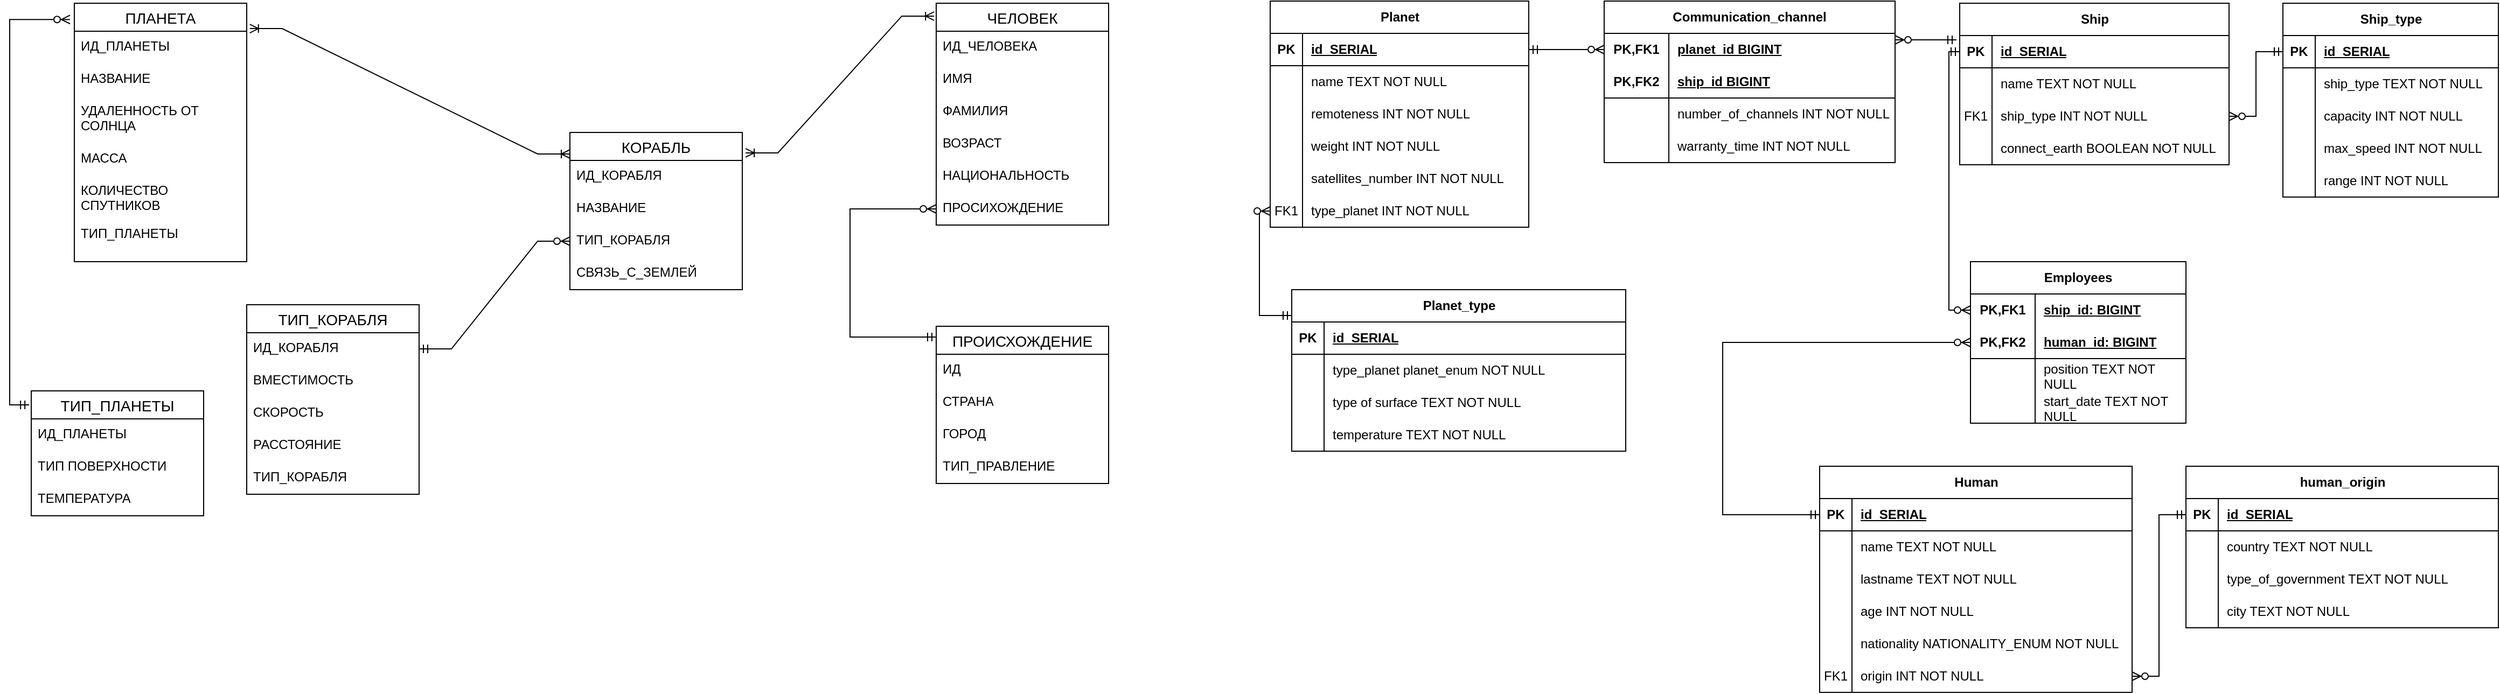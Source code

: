 <mxfile version="21.3.3">
  <diagram name="Страница 1" id="woj3JDSuYt5620X1GdRj">
    <mxGraphModel dx="1221" dy="625" grid="1" gridSize="10" guides="1" tooltips="1" connect="1" arrows="1" fold="1" page="1" pageScale="1" pageWidth="1169" pageHeight="1654" math="0" shadow="0">
      <root>
        <mxCell id="0" />
        <mxCell id="1" parent="0" />
        <mxCell id="zJvrtgwulIk7Nu7MtWfN-446" value="КОРАБЛЬ" style="swimlane;fontStyle=0;childLayout=stackLayout;horizontal=1;startSize=26;horizontalStack=0;resizeParent=1;resizeParentMax=0;resizeLast=0;collapsible=1;marginBottom=0;align=center;fontSize=14;" parent="1" vertex="1">
          <mxGeometry x="540" y="160" width="160" height="146" as="geometry" />
        </mxCell>
        <mxCell id="zJvrtgwulIk7Nu7MtWfN-447" value="ИД_КОРАБЛЯ" style="text;strokeColor=none;fillColor=none;spacingLeft=4;spacingRight=4;overflow=hidden;rotatable=0;points=[[0,0.5],[1,0.5]];portConstraint=eastwest;fontSize=12;whiteSpace=wrap;html=1;" parent="zJvrtgwulIk7Nu7MtWfN-446" vertex="1">
          <mxGeometry y="26" width="160" height="30" as="geometry" />
        </mxCell>
        <mxCell id="zJvrtgwulIk7Nu7MtWfN-448" value="НАЗВАНИЕ" style="text;strokeColor=none;fillColor=none;spacingLeft=4;spacingRight=4;overflow=hidden;rotatable=0;points=[[0,0.5],[1,0.5]];portConstraint=eastwest;fontSize=12;whiteSpace=wrap;html=1;" parent="zJvrtgwulIk7Nu7MtWfN-446" vertex="1">
          <mxGeometry y="56" width="160" height="30" as="geometry" />
        </mxCell>
        <mxCell id="zJvrtgwulIk7Nu7MtWfN-449" value="ТИП_КОРАБЛЯ" style="text;strokeColor=none;fillColor=none;spacingLeft=4;spacingRight=4;overflow=hidden;rotatable=0;points=[[0,0.5],[1,0.5]];portConstraint=eastwest;fontSize=12;whiteSpace=wrap;html=1;" parent="zJvrtgwulIk7Nu7MtWfN-446" vertex="1">
          <mxGeometry y="86" width="160" height="30" as="geometry" />
        </mxCell>
        <mxCell id="zJvrtgwulIk7Nu7MtWfN-454" value="СВЯЗЬ_С_ЗЕМЛЕЙ" style="text;strokeColor=none;fillColor=none;spacingLeft=4;spacingRight=4;overflow=hidden;rotatable=0;points=[[0,0.5],[1,0.5]];portConstraint=eastwest;fontSize=12;whiteSpace=wrap;html=1;" parent="zJvrtgwulIk7Nu7MtWfN-446" vertex="1">
          <mxGeometry y="116" width="160" height="30" as="geometry" />
        </mxCell>
        <mxCell id="zJvrtgwulIk7Nu7MtWfN-461" value="ПЛАНЕТА" style="swimlane;fontStyle=0;childLayout=stackLayout;horizontal=1;startSize=26;horizontalStack=0;resizeParent=1;resizeParentMax=0;resizeLast=0;collapsible=1;marginBottom=0;align=center;fontSize=14;" parent="1" vertex="1">
          <mxGeometry x="80" y="40" width="160" height="240" as="geometry" />
        </mxCell>
        <mxCell id="zJvrtgwulIk7Nu7MtWfN-462" value="ИД_ПЛАНЕТЫ" style="text;strokeColor=none;fillColor=none;spacingLeft=4;spacingRight=4;overflow=hidden;rotatable=0;points=[[0,0.5],[1,0.5]];portConstraint=eastwest;fontSize=12;whiteSpace=wrap;html=1;" parent="zJvrtgwulIk7Nu7MtWfN-461" vertex="1">
          <mxGeometry y="26" width="160" height="30" as="geometry" />
        </mxCell>
        <mxCell id="zJvrtgwulIk7Nu7MtWfN-463" value="НАЗВАНИЕ" style="text;strokeColor=none;fillColor=none;spacingLeft=4;spacingRight=4;overflow=hidden;rotatable=0;points=[[0,0.5],[1,0.5]];portConstraint=eastwest;fontSize=12;whiteSpace=wrap;html=1;" parent="zJvrtgwulIk7Nu7MtWfN-461" vertex="1">
          <mxGeometry y="56" width="160" height="30" as="geometry" />
        </mxCell>
        <mxCell id="zJvrtgwulIk7Nu7MtWfN-464" value="УДАЛЕННОСТЬ ОТ СОЛНЦА" style="text;strokeColor=none;fillColor=none;spacingLeft=4;spacingRight=4;overflow=hidden;rotatable=0;points=[[0,0.5],[1,0.5]];portConstraint=eastwest;fontSize=12;whiteSpace=wrap;html=1;" parent="zJvrtgwulIk7Nu7MtWfN-461" vertex="1">
          <mxGeometry y="86" width="160" height="44" as="geometry" />
        </mxCell>
        <mxCell id="zJvrtgwulIk7Nu7MtWfN-465" value="МАССА" style="text;strokeColor=none;fillColor=none;spacingLeft=4;spacingRight=4;overflow=hidden;rotatable=0;points=[[0,0.5],[1,0.5]];portConstraint=eastwest;fontSize=12;whiteSpace=wrap;html=1;" parent="zJvrtgwulIk7Nu7MtWfN-461" vertex="1">
          <mxGeometry y="130" width="160" height="30" as="geometry" />
        </mxCell>
        <mxCell id="zJvrtgwulIk7Nu7MtWfN-466" value="КОЛИЧЕСТВО СПУТНИКОВ" style="text;strokeColor=none;fillColor=none;spacingLeft=4;spacingRight=4;overflow=hidden;rotatable=0;points=[[0,0.5],[1,0.5]];portConstraint=eastwest;fontSize=12;whiteSpace=wrap;html=1;" parent="zJvrtgwulIk7Nu7MtWfN-461" vertex="1">
          <mxGeometry y="160" width="160" height="40" as="geometry" />
        </mxCell>
        <mxCell id="zJvrtgwulIk7Nu7MtWfN-644" value="ТИП_ПЛАНЕТЫ" style="text;strokeColor=none;fillColor=none;spacingLeft=4;spacingRight=4;overflow=hidden;rotatable=0;points=[[0,0.5],[1,0.5]];portConstraint=eastwest;fontSize=12;whiteSpace=wrap;html=1;" parent="zJvrtgwulIk7Nu7MtWfN-461" vertex="1">
          <mxGeometry y="200" width="160" height="40" as="geometry" />
        </mxCell>
        <mxCell id="zJvrtgwulIk7Nu7MtWfN-472" value="ПРОИСХОЖДЕНИЕ" style="swimlane;fontStyle=0;childLayout=stackLayout;horizontal=1;startSize=26;horizontalStack=0;resizeParent=1;resizeParentMax=0;resizeLast=0;collapsible=1;marginBottom=0;align=center;fontSize=14;" parent="1" vertex="1">
          <mxGeometry x="880" y="340" width="160" height="146" as="geometry" />
        </mxCell>
        <mxCell id="zJvrtgwulIk7Nu7MtWfN-473" value="ИД" style="text;strokeColor=none;fillColor=none;spacingLeft=4;spacingRight=4;overflow=hidden;rotatable=0;points=[[0,0.5],[1,0.5]];portConstraint=eastwest;fontSize=12;whiteSpace=wrap;html=1;" parent="zJvrtgwulIk7Nu7MtWfN-472" vertex="1">
          <mxGeometry y="26" width="160" height="30" as="geometry" />
        </mxCell>
        <mxCell id="zJvrtgwulIk7Nu7MtWfN-474" value="СТРАНА" style="text;strokeColor=none;fillColor=none;spacingLeft=4;spacingRight=4;overflow=hidden;rotatable=0;points=[[0,0.5],[1,0.5]];portConstraint=eastwest;fontSize=12;whiteSpace=wrap;html=1;" parent="zJvrtgwulIk7Nu7MtWfN-472" vertex="1">
          <mxGeometry y="56" width="160" height="30" as="geometry" />
        </mxCell>
        <mxCell id="zJvrtgwulIk7Nu7MtWfN-475" value="ГОРОД" style="text;strokeColor=none;fillColor=none;spacingLeft=4;spacingRight=4;overflow=hidden;rotatable=0;points=[[0,0.5],[1,0.5]];portConstraint=eastwest;fontSize=12;whiteSpace=wrap;html=1;" parent="zJvrtgwulIk7Nu7MtWfN-472" vertex="1">
          <mxGeometry y="86" width="160" height="30" as="geometry" />
        </mxCell>
        <mxCell id="zJvrtgwulIk7Nu7MtWfN-477" value="ТИП_ПРАВЛЕНИЕ" style="text;strokeColor=none;fillColor=none;spacingLeft=4;spacingRight=4;overflow=hidden;rotatable=0;points=[[0,0.5],[1,0.5]];portConstraint=eastwest;fontSize=12;whiteSpace=wrap;html=1;" parent="zJvrtgwulIk7Nu7MtWfN-472" vertex="1">
          <mxGeometry y="116" width="160" height="30" as="geometry" />
        </mxCell>
        <mxCell id="zJvrtgwulIk7Nu7MtWfN-478" value="ТИП_КОРАБЛЯ" style="swimlane;fontStyle=0;childLayout=stackLayout;horizontal=1;startSize=26;horizontalStack=0;resizeParent=1;resizeParentMax=0;resizeLast=0;collapsible=1;marginBottom=0;align=center;fontSize=14;" parent="1" vertex="1">
          <mxGeometry x="240" y="320" width="160" height="176" as="geometry" />
        </mxCell>
        <mxCell id="zJvrtgwulIk7Nu7MtWfN-479" value="ИД_КОРАБЛЯ" style="text;strokeColor=none;fillColor=none;spacingLeft=4;spacingRight=4;overflow=hidden;rotatable=0;points=[[0,0.5],[1,0.5]];portConstraint=eastwest;fontSize=12;whiteSpace=wrap;html=1;" parent="zJvrtgwulIk7Nu7MtWfN-478" vertex="1">
          <mxGeometry y="26" width="160" height="30" as="geometry" />
        </mxCell>
        <mxCell id="zJvrtgwulIk7Nu7MtWfN-480" value="ВМЕСТИМОСТЬ" style="text;strokeColor=none;fillColor=none;spacingLeft=4;spacingRight=4;overflow=hidden;rotatable=0;points=[[0,0.5],[1,0.5]];portConstraint=eastwest;fontSize=12;whiteSpace=wrap;html=1;" parent="zJvrtgwulIk7Nu7MtWfN-478" vertex="1">
          <mxGeometry y="56" width="160" height="30" as="geometry" />
        </mxCell>
        <mxCell id="zJvrtgwulIk7Nu7MtWfN-481" value="СКОРОСТЬ" style="text;strokeColor=none;fillColor=none;spacingLeft=4;spacingRight=4;overflow=hidden;rotatable=0;points=[[0,0.5],[1,0.5]];portConstraint=eastwest;fontSize=12;whiteSpace=wrap;html=1;" parent="zJvrtgwulIk7Nu7MtWfN-478" vertex="1">
          <mxGeometry y="86" width="160" height="30" as="geometry" />
        </mxCell>
        <mxCell id="zJvrtgwulIk7Nu7MtWfN-482" value="РАССТОЯНИЕ" style="text;strokeColor=none;fillColor=none;spacingLeft=4;spacingRight=4;overflow=hidden;rotatable=0;points=[[0,0.5],[1,0.5]];portConstraint=eastwest;fontSize=12;whiteSpace=wrap;html=1;" parent="zJvrtgwulIk7Nu7MtWfN-478" vertex="1">
          <mxGeometry y="116" width="160" height="30" as="geometry" />
        </mxCell>
        <mxCell id="zJvrtgwulIk7Nu7MtWfN-522" value="ТИП_КОРАБЛЯ&lt;br&gt;" style="text;strokeColor=none;fillColor=none;spacingLeft=4;spacingRight=4;overflow=hidden;rotatable=0;points=[[0,0.5],[1,0.5]];portConstraint=eastwest;fontSize=12;whiteSpace=wrap;html=1;" parent="zJvrtgwulIk7Nu7MtWfN-478" vertex="1">
          <mxGeometry y="146" width="160" height="30" as="geometry" />
        </mxCell>
        <mxCell id="zJvrtgwulIk7Nu7MtWfN-455" value="ЧЕЛОВЕК" style="swimlane;fontStyle=0;childLayout=stackLayout;horizontal=1;startSize=26;horizontalStack=0;resizeParent=1;resizeParentMax=0;resizeLast=0;collapsible=1;marginBottom=0;align=center;fontSize=14;" parent="1" vertex="1">
          <mxGeometry x="880" y="40" width="160" height="206" as="geometry" />
        </mxCell>
        <mxCell id="zJvrtgwulIk7Nu7MtWfN-456" value="ИД_ЧЕЛОВЕКА" style="text;strokeColor=none;fillColor=none;spacingLeft=4;spacingRight=4;overflow=hidden;rotatable=0;points=[[0,0.5],[1,0.5]];portConstraint=eastwest;fontSize=12;whiteSpace=wrap;html=1;" parent="zJvrtgwulIk7Nu7MtWfN-455" vertex="1">
          <mxGeometry y="26" width="160" height="30" as="geometry" />
        </mxCell>
        <mxCell id="zJvrtgwulIk7Nu7MtWfN-457" value="ИМЯ" style="text;strokeColor=none;fillColor=none;spacingLeft=4;spacingRight=4;overflow=hidden;rotatable=0;points=[[0,0.5],[1,0.5]];portConstraint=eastwest;fontSize=12;whiteSpace=wrap;html=1;" parent="zJvrtgwulIk7Nu7MtWfN-455" vertex="1">
          <mxGeometry y="56" width="160" height="30" as="geometry" />
        </mxCell>
        <mxCell id="zJvrtgwulIk7Nu7MtWfN-458" value="ФАМИЛИЯ" style="text;strokeColor=none;fillColor=none;spacingLeft=4;spacingRight=4;overflow=hidden;rotatable=0;points=[[0,0.5],[1,0.5]];portConstraint=eastwest;fontSize=12;whiteSpace=wrap;html=1;" parent="zJvrtgwulIk7Nu7MtWfN-455" vertex="1">
          <mxGeometry y="86" width="160" height="30" as="geometry" />
        </mxCell>
        <mxCell id="zJvrtgwulIk7Nu7MtWfN-459" value="ВОЗРАСТ" style="text;strokeColor=none;fillColor=none;spacingLeft=4;spacingRight=4;overflow=hidden;rotatable=0;points=[[0,0.5],[1,0.5]];portConstraint=eastwest;fontSize=12;whiteSpace=wrap;html=1;" parent="zJvrtgwulIk7Nu7MtWfN-455" vertex="1">
          <mxGeometry y="116" width="160" height="30" as="geometry" />
        </mxCell>
        <mxCell id="zJvrtgwulIk7Nu7MtWfN-460" value="НАЦИОНАЛЬНОСТЬ" style="text;strokeColor=none;fillColor=none;spacingLeft=4;spacingRight=4;overflow=hidden;rotatable=0;points=[[0,0.5],[1,0.5]];portConstraint=eastwest;fontSize=12;whiteSpace=wrap;html=1;" parent="zJvrtgwulIk7Nu7MtWfN-455" vertex="1">
          <mxGeometry y="146" width="160" height="30" as="geometry" />
        </mxCell>
        <mxCell id="zJvrtgwulIk7Nu7MtWfN-476" value="ПРОСИХОЖДЕНИЕ" style="text;strokeColor=none;fillColor=none;spacingLeft=4;spacingRight=4;overflow=hidden;rotatable=0;points=[[0,0.5],[1,0.5]];portConstraint=eastwest;fontSize=12;whiteSpace=wrap;html=1;" parent="zJvrtgwulIk7Nu7MtWfN-455" vertex="1">
          <mxGeometry y="176" width="160" height="30" as="geometry" />
        </mxCell>
        <mxCell id="zJvrtgwulIk7Nu7MtWfN-489" value="" style="edgeStyle=orthogonalEdgeStyle;fontSize=12;html=1;endArrow=ERzeroToMany;startArrow=ERmandOne;rounded=0;entryX=0;entryY=0.5;entryDx=0;entryDy=0;" parent="1" source="zJvrtgwulIk7Nu7MtWfN-472" target="zJvrtgwulIk7Nu7MtWfN-476" edge="1">
          <mxGeometry width="100" height="100" relative="1" as="geometry">
            <mxPoint x="820" y="380" as="sourcePoint" />
            <mxPoint x="870" y="230" as="targetPoint" />
            <Array as="points">
              <mxPoint x="800" y="350" />
              <mxPoint x="800" y="231" />
            </Array>
          </mxGeometry>
        </mxCell>
        <mxCell id="zJvrtgwulIk7Nu7MtWfN-490" value="" style="edgeStyle=entityRelationEdgeStyle;fontSize=12;html=1;endArrow=ERzeroToMany;startArrow=ERmandOne;rounded=0;entryX=0;entryY=0.5;entryDx=0;entryDy=0;" parent="1" source="zJvrtgwulIk7Nu7MtWfN-479" target="zJvrtgwulIk7Nu7MtWfN-449" edge="1">
          <mxGeometry width="100" height="100" relative="1" as="geometry">
            <mxPoint x="850" y="200" as="sourcePoint" />
            <mxPoint x="730" y="350" as="targetPoint" />
          </mxGeometry>
        </mxCell>
        <mxCell id="zJvrtgwulIk7Nu7MtWfN-496" value="Ship" style="shape=table;startSize=30;container=1;collapsible=1;childLayout=tableLayout;fixedRows=1;rowLines=0;fontStyle=1;align=center;resizeLast=1;html=1;" parent="1" vertex="1">
          <mxGeometry x="1830" y="40" width="250" height="150" as="geometry" />
        </mxCell>
        <mxCell id="zJvrtgwulIk7Nu7MtWfN-497" value="" style="shape=tableRow;horizontal=0;startSize=0;swimlaneHead=0;swimlaneBody=0;fillColor=none;collapsible=0;dropTarget=0;points=[[0,0.5],[1,0.5]];portConstraint=eastwest;top=0;left=0;right=0;bottom=1;" parent="zJvrtgwulIk7Nu7MtWfN-496" vertex="1">
          <mxGeometry y="30" width="250" height="30" as="geometry" />
        </mxCell>
        <mxCell id="zJvrtgwulIk7Nu7MtWfN-498" value="PK" style="shape=partialRectangle;connectable=0;fillColor=none;top=0;left=0;bottom=0;right=0;fontStyle=1;overflow=hidden;whiteSpace=wrap;html=1;" parent="zJvrtgwulIk7Nu7MtWfN-497" vertex="1">
          <mxGeometry width="30" height="30" as="geometry">
            <mxRectangle width="30" height="30" as="alternateBounds" />
          </mxGeometry>
        </mxCell>
        <mxCell id="zJvrtgwulIk7Nu7MtWfN-499" value="id_SERIAL" style="shape=partialRectangle;connectable=0;fillColor=none;top=0;left=0;bottom=0;right=0;align=left;spacingLeft=6;fontStyle=5;overflow=hidden;whiteSpace=wrap;html=1;" parent="zJvrtgwulIk7Nu7MtWfN-497" vertex="1">
          <mxGeometry x="30" width="220" height="30" as="geometry">
            <mxRectangle width="220" height="30" as="alternateBounds" />
          </mxGeometry>
        </mxCell>
        <mxCell id="zJvrtgwulIk7Nu7MtWfN-500" value="" style="shape=tableRow;horizontal=0;startSize=0;swimlaneHead=0;swimlaneBody=0;fillColor=none;collapsible=0;dropTarget=0;points=[[0,0.5],[1,0.5]];portConstraint=eastwest;top=0;left=0;right=0;bottom=0;" parent="zJvrtgwulIk7Nu7MtWfN-496" vertex="1">
          <mxGeometry y="60" width="250" height="30" as="geometry" />
        </mxCell>
        <mxCell id="zJvrtgwulIk7Nu7MtWfN-501" value="" style="shape=partialRectangle;connectable=0;fillColor=none;top=0;left=0;bottom=0;right=0;editable=1;overflow=hidden;whiteSpace=wrap;html=1;" parent="zJvrtgwulIk7Nu7MtWfN-500" vertex="1">
          <mxGeometry width="30" height="30" as="geometry">
            <mxRectangle width="30" height="30" as="alternateBounds" />
          </mxGeometry>
        </mxCell>
        <mxCell id="zJvrtgwulIk7Nu7MtWfN-502" value="name TEXT NOT NULL" style="shape=partialRectangle;connectable=0;fillColor=none;top=0;left=0;bottom=0;right=0;align=left;spacingLeft=6;overflow=hidden;whiteSpace=wrap;html=1;" parent="zJvrtgwulIk7Nu7MtWfN-500" vertex="1">
          <mxGeometry x="30" width="220" height="30" as="geometry">
            <mxRectangle width="220" height="30" as="alternateBounds" />
          </mxGeometry>
        </mxCell>
        <mxCell id="zJvrtgwulIk7Nu7MtWfN-503" value="" style="shape=tableRow;horizontal=0;startSize=0;swimlaneHead=0;swimlaneBody=0;fillColor=none;collapsible=0;dropTarget=0;points=[[0,0.5],[1,0.5]];portConstraint=eastwest;top=0;left=0;right=0;bottom=0;" parent="zJvrtgwulIk7Nu7MtWfN-496" vertex="1">
          <mxGeometry y="90" width="250" height="30" as="geometry" />
        </mxCell>
        <mxCell id="zJvrtgwulIk7Nu7MtWfN-504" value="FK1" style="shape=partialRectangle;connectable=0;fillColor=none;top=0;left=0;bottom=0;right=0;editable=1;overflow=hidden;whiteSpace=wrap;html=1;" parent="zJvrtgwulIk7Nu7MtWfN-503" vertex="1">
          <mxGeometry width="30" height="30" as="geometry">
            <mxRectangle width="30" height="30" as="alternateBounds" />
          </mxGeometry>
        </mxCell>
        <mxCell id="zJvrtgwulIk7Nu7MtWfN-505" value="ship_type INT NOT NULL" style="shape=partialRectangle;connectable=0;fillColor=none;top=0;left=0;bottom=0;right=0;align=left;spacingLeft=6;overflow=hidden;whiteSpace=wrap;html=1;" parent="zJvrtgwulIk7Nu7MtWfN-503" vertex="1">
          <mxGeometry x="30" width="220" height="30" as="geometry">
            <mxRectangle width="220" height="30" as="alternateBounds" />
          </mxGeometry>
        </mxCell>
        <mxCell id="zJvrtgwulIk7Nu7MtWfN-506" value="" style="shape=tableRow;horizontal=0;startSize=0;swimlaneHead=0;swimlaneBody=0;fillColor=none;collapsible=0;dropTarget=0;points=[[0,0.5],[1,0.5]];portConstraint=eastwest;top=0;left=0;right=0;bottom=0;" parent="zJvrtgwulIk7Nu7MtWfN-496" vertex="1">
          <mxGeometry y="120" width="250" height="30" as="geometry" />
        </mxCell>
        <mxCell id="zJvrtgwulIk7Nu7MtWfN-507" value="" style="shape=partialRectangle;connectable=0;fillColor=none;top=0;left=0;bottom=0;right=0;editable=1;overflow=hidden;whiteSpace=wrap;html=1;" parent="zJvrtgwulIk7Nu7MtWfN-506" vertex="1">
          <mxGeometry width="30" height="30" as="geometry">
            <mxRectangle width="30" height="30" as="alternateBounds" />
          </mxGeometry>
        </mxCell>
        <mxCell id="zJvrtgwulIk7Nu7MtWfN-508" value="connect_earth BOOLEAN NOT NULL" style="shape=partialRectangle;connectable=0;fillColor=none;top=0;left=0;bottom=0;right=0;align=left;spacingLeft=6;overflow=hidden;whiteSpace=wrap;html=1;" parent="zJvrtgwulIk7Nu7MtWfN-506" vertex="1">
          <mxGeometry x="30" width="220" height="30" as="geometry">
            <mxRectangle width="220" height="30" as="alternateBounds" />
          </mxGeometry>
        </mxCell>
        <mxCell id="zJvrtgwulIk7Nu7MtWfN-509" value="Ship_type" style="shape=table;startSize=30;container=1;collapsible=1;childLayout=tableLayout;fixedRows=1;rowLines=0;fontStyle=1;align=center;resizeLast=1;html=1;" parent="1" vertex="1">
          <mxGeometry x="2130" y="40" width="200" height="180" as="geometry" />
        </mxCell>
        <mxCell id="zJvrtgwulIk7Nu7MtWfN-510" value="" style="shape=tableRow;horizontal=0;startSize=0;swimlaneHead=0;swimlaneBody=0;fillColor=none;collapsible=0;dropTarget=0;points=[[0,0.5],[1,0.5]];portConstraint=eastwest;top=0;left=0;right=0;bottom=1;" parent="zJvrtgwulIk7Nu7MtWfN-509" vertex="1">
          <mxGeometry y="30" width="200" height="30" as="geometry" />
        </mxCell>
        <mxCell id="zJvrtgwulIk7Nu7MtWfN-511" value="PK" style="shape=partialRectangle;connectable=0;fillColor=none;top=0;left=0;bottom=0;right=0;fontStyle=1;overflow=hidden;whiteSpace=wrap;html=1;" parent="zJvrtgwulIk7Nu7MtWfN-510" vertex="1">
          <mxGeometry width="30" height="30" as="geometry">
            <mxRectangle width="30" height="30" as="alternateBounds" />
          </mxGeometry>
        </mxCell>
        <mxCell id="zJvrtgwulIk7Nu7MtWfN-512" value="id_SERIAL" style="shape=partialRectangle;connectable=0;fillColor=none;top=0;left=0;bottom=0;right=0;align=left;spacingLeft=6;fontStyle=5;overflow=hidden;whiteSpace=wrap;html=1;" parent="zJvrtgwulIk7Nu7MtWfN-510" vertex="1">
          <mxGeometry x="30" width="170" height="30" as="geometry">
            <mxRectangle width="170" height="30" as="alternateBounds" />
          </mxGeometry>
        </mxCell>
        <mxCell id="zJvrtgwulIk7Nu7MtWfN-513" value="" style="shape=tableRow;horizontal=0;startSize=0;swimlaneHead=0;swimlaneBody=0;fillColor=none;collapsible=0;dropTarget=0;points=[[0,0.5],[1,0.5]];portConstraint=eastwest;top=0;left=0;right=0;bottom=0;" parent="zJvrtgwulIk7Nu7MtWfN-509" vertex="1">
          <mxGeometry y="60" width="200" height="30" as="geometry" />
        </mxCell>
        <mxCell id="zJvrtgwulIk7Nu7MtWfN-514" value="" style="shape=partialRectangle;connectable=0;fillColor=none;top=0;left=0;bottom=0;right=0;editable=1;overflow=hidden;whiteSpace=wrap;html=1;" parent="zJvrtgwulIk7Nu7MtWfN-513" vertex="1">
          <mxGeometry width="30" height="30" as="geometry">
            <mxRectangle width="30" height="30" as="alternateBounds" />
          </mxGeometry>
        </mxCell>
        <mxCell id="zJvrtgwulIk7Nu7MtWfN-515" value="ship_type TEXT NOT NULL" style="shape=partialRectangle;connectable=0;fillColor=none;top=0;left=0;bottom=0;right=0;align=left;spacingLeft=6;overflow=hidden;whiteSpace=wrap;html=1;" parent="zJvrtgwulIk7Nu7MtWfN-513" vertex="1">
          <mxGeometry x="30" width="170" height="30" as="geometry">
            <mxRectangle width="170" height="30" as="alternateBounds" />
          </mxGeometry>
        </mxCell>
        <mxCell id="zJvrtgwulIk7Nu7MtWfN-516" value="" style="shape=tableRow;horizontal=0;startSize=0;swimlaneHead=0;swimlaneBody=0;fillColor=none;collapsible=0;dropTarget=0;points=[[0,0.5],[1,0.5]];portConstraint=eastwest;top=0;left=0;right=0;bottom=0;" parent="zJvrtgwulIk7Nu7MtWfN-509" vertex="1">
          <mxGeometry y="90" width="200" height="30" as="geometry" />
        </mxCell>
        <mxCell id="zJvrtgwulIk7Nu7MtWfN-517" value="" style="shape=partialRectangle;connectable=0;fillColor=none;top=0;left=0;bottom=0;right=0;editable=1;overflow=hidden;whiteSpace=wrap;html=1;" parent="zJvrtgwulIk7Nu7MtWfN-516" vertex="1">
          <mxGeometry width="30" height="30" as="geometry">
            <mxRectangle width="30" height="30" as="alternateBounds" />
          </mxGeometry>
        </mxCell>
        <mxCell id="zJvrtgwulIk7Nu7MtWfN-518" value="capacity INT NOT NULL" style="shape=partialRectangle;connectable=0;fillColor=none;top=0;left=0;bottom=0;right=0;align=left;spacingLeft=6;overflow=hidden;whiteSpace=wrap;html=1;" parent="zJvrtgwulIk7Nu7MtWfN-516" vertex="1">
          <mxGeometry x="30" width="170" height="30" as="geometry">
            <mxRectangle width="170" height="30" as="alternateBounds" />
          </mxGeometry>
        </mxCell>
        <mxCell id="zJvrtgwulIk7Nu7MtWfN-519" value="" style="shape=tableRow;horizontal=0;startSize=0;swimlaneHead=0;swimlaneBody=0;fillColor=none;collapsible=0;dropTarget=0;points=[[0,0.5],[1,0.5]];portConstraint=eastwest;top=0;left=0;right=0;bottom=0;" parent="zJvrtgwulIk7Nu7MtWfN-509" vertex="1">
          <mxGeometry y="120" width="200" height="30" as="geometry" />
        </mxCell>
        <mxCell id="zJvrtgwulIk7Nu7MtWfN-520" value="" style="shape=partialRectangle;connectable=0;fillColor=none;top=0;left=0;bottom=0;right=0;editable=1;overflow=hidden;whiteSpace=wrap;html=1;" parent="zJvrtgwulIk7Nu7MtWfN-519" vertex="1">
          <mxGeometry width="30" height="30" as="geometry">
            <mxRectangle width="30" height="30" as="alternateBounds" />
          </mxGeometry>
        </mxCell>
        <mxCell id="zJvrtgwulIk7Nu7MtWfN-521" value="max_speed INT NOT NULL" style="shape=partialRectangle;connectable=0;fillColor=none;top=0;left=0;bottom=0;right=0;align=left;spacingLeft=6;overflow=hidden;whiteSpace=wrap;html=1;" parent="zJvrtgwulIk7Nu7MtWfN-519" vertex="1">
          <mxGeometry x="30" width="170" height="30" as="geometry">
            <mxRectangle width="170" height="30" as="alternateBounds" />
          </mxGeometry>
        </mxCell>
        <mxCell id="zJvrtgwulIk7Nu7MtWfN-523" value="" style="shape=tableRow;horizontal=0;startSize=0;swimlaneHead=0;swimlaneBody=0;fillColor=none;collapsible=0;dropTarget=0;points=[[0,0.5],[1,0.5]];portConstraint=eastwest;top=0;left=0;right=0;bottom=0;" parent="zJvrtgwulIk7Nu7MtWfN-509" vertex="1">
          <mxGeometry y="150" width="200" height="30" as="geometry" />
        </mxCell>
        <mxCell id="zJvrtgwulIk7Nu7MtWfN-524" value="" style="shape=partialRectangle;connectable=0;fillColor=none;top=0;left=0;bottom=0;right=0;editable=1;overflow=hidden;whiteSpace=wrap;html=1;" parent="zJvrtgwulIk7Nu7MtWfN-523" vertex="1">
          <mxGeometry width="30" height="30" as="geometry">
            <mxRectangle width="30" height="30" as="alternateBounds" />
          </mxGeometry>
        </mxCell>
        <mxCell id="zJvrtgwulIk7Nu7MtWfN-525" value="range INT NOT NULL" style="shape=partialRectangle;connectable=0;fillColor=none;top=0;left=0;bottom=0;right=0;align=left;spacingLeft=6;overflow=hidden;whiteSpace=wrap;html=1;" parent="zJvrtgwulIk7Nu7MtWfN-523" vertex="1">
          <mxGeometry x="30" width="170" height="30" as="geometry">
            <mxRectangle width="170" height="30" as="alternateBounds" />
          </mxGeometry>
        </mxCell>
        <mxCell id="zJvrtgwulIk7Nu7MtWfN-526" value="" style="edgeStyle=orthogonalEdgeStyle;fontSize=12;html=1;endArrow=ERzeroToMany;startArrow=ERmandOne;rounded=0;exitX=0;exitY=0.5;exitDx=0;exitDy=0;" parent="1" source="zJvrtgwulIk7Nu7MtWfN-510" target="zJvrtgwulIk7Nu7MtWfN-503" edge="1">
          <mxGeometry width="100" height="100" relative="1" as="geometry">
            <mxPoint x="1950" y="420" as="sourcePoint" />
            <mxPoint x="2050" y="320" as="targetPoint" />
          </mxGeometry>
        </mxCell>
        <mxCell id="zJvrtgwulIk7Nu7MtWfN-527" value="Planet" style="shape=table;startSize=30;container=1;collapsible=1;childLayout=tableLayout;fixedRows=1;rowLines=0;fontStyle=1;align=center;resizeLast=1;html=1;" parent="1" vertex="1">
          <mxGeometry x="1190" y="38" width="240" height="210" as="geometry" />
        </mxCell>
        <mxCell id="zJvrtgwulIk7Nu7MtWfN-528" value="" style="shape=tableRow;horizontal=0;startSize=0;swimlaneHead=0;swimlaneBody=0;fillColor=none;collapsible=0;dropTarget=0;points=[[0,0.5],[1,0.5]];portConstraint=eastwest;top=0;left=0;right=0;bottom=1;" parent="zJvrtgwulIk7Nu7MtWfN-527" vertex="1">
          <mxGeometry y="30" width="240" height="30" as="geometry" />
        </mxCell>
        <mxCell id="zJvrtgwulIk7Nu7MtWfN-529" value="PK" style="shape=partialRectangle;connectable=0;fillColor=none;top=0;left=0;bottom=0;right=0;fontStyle=1;overflow=hidden;whiteSpace=wrap;html=1;" parent="zJvrtgwulIk7Nu7MtWfN-528" vertex="1">
          <mxGeometry width="30" height="30" as="geometry">
            <mxRectangle width="30" height="30" as="alternateBounds" />
          </mxGeometry>
        </mxCell>
        <mxCell id="zJvrtgwulIk7Nu7MtWfN-530" value="id_SERIAL" style="shape=partialRectangle;connectable=0;fillColor=none;top=0;left=0;bottom=0;right=0;align=left;spacingLeft=6;fontStyle=5;overflow=hidden;whiteSpace=wrap;html=1;" parent="zJvrtgwulIk7Nu7MtWfN-528" vertex="1">
          <mxGeometry x="30" width="210" height="30" as="geometry">
            <mxRectangle width="210" height="30" as="alternateBounds" />
          </mxGeometry>
        </mxCell>
        <mxCell id="zJvrtgwulIk7Nu7MtWfN-531" value="" style="shape=tableRow;horizontal=0;startSize=0;swimlaneHead=0;swimlaneBody=0;fillColor=none;collapsible=0;dropTarget=0;points=[[0,0.5],[1,0.5]];portConstraint=eastwest;top=0;left=0;right=0;bottom=0;" parent="zJvrtgwulIk7Nu7MtWfN-527" vertex="1">
          <mxGeometry y="60" width="240" height="30" as="geometry" />
        </mxCell>
        <mxCell id="zJvrtgwulIk7Nu7MtWfN-532" value="" style="shape=partialRectangle;connectable=0;fillColor=none;top=0;left=0;bottom=0;right=0;editable=1;overflow=hidden;whiteSpace=wrap;html=1;" parent="zJvrtgwulIk7Nu7MtWfN-531" vertex="1">
          <mxGeometry width="30" height="30" as="geometry">
            <mxRectangle width="30" height="30" as="alternateBounds" />
          </mxGeometry>
        </mxCell>
        <mxCell id="zJvrtgwulIk7Nu7MtWfN-533" value="name TEXT NOT NULL" style="shape=partialRectangle;connectable=0;fillColor=none;top=0;left=0;bottom=0;right=0;align=left;spacingLeft=6;overflow=hidden;whiteSpace=wrap;html=1;" parent="zJvrtgwulIk7Nu7MtWfN-531" vertex="1">
          <mxGeometry x="30" width="210" height="30" as="geometry">
            <mxRectangle width="210" height="30" as="alternateBounds" />
          </mxGeometry>
        </mxCell>
        <mxCell id="zJvrtgwulIk7Nu7MtWfN-534" value="" style="shape=tableRow;horizontal=0;startSize=0;swimlaneHead=0;swimlaneBody=0;fillColor=none;collapsible=0;dropTarget=0;points=[[0,0.5],[1,0.5]];portConstraint=eastwest;top=0;left=0;right=0;bottom=0;" parent="zJvrtgwulIk7Nu7MtWfN-527" vertex="1">
          <mxGeometry y="90" width="240" height="30" as="geometry" />
        </mxCell>
        <mxCell id="zJvrtgwulIk7Nu7MtWfN-535" value="" style="shape=partialRectangle;connectable=0;fillColor=none;top=0;left=0;bottom=0;right=0;editable=1;overflow=hidden;whiteSpace=wrap;html=1;" parent="zJvrtgwulIk7Nu7MtWfN-534" vertex="1">
          <mxGeometry width="30" height="30" as="geometry">
            <mxRectangle width="30" height="30" as="alternateBounds" />
          </mxGeometry>
        </mxCell>
        <mxCell id="zJvrtgwulIk7Nu7MtWfN-536" value="remoteness INT NOT NULL" style="shape=partialRectangle;connectable=0;fillColor=none;top=0;left=0;bottom=0;right=0;align=left;spacingLeft=6;overflow=hidden;whiteSpace=wrap;html=1;" parent="zJvrtgwulIk7Nu7MtWfN-534" vertex="1">
          <mxGeometry x="30" width="210" height="30" as="geometry">
            <mxRectangle width="210" height="30" as="alternateBounds" />
          </mxGeometry>
        </mxCell>
        <mxCell id="zJvrtgwulIk7Nu7MtWfN-537" value="" style="shape=tableRow;horizontal=0;startSize=0;swimlaneHead=0;swimlaneBody=0;fillColor=none;collapsible=0;dropTarget=0;points=[[0,0.5],[1,0.5]];portConstraint=eastwest;top=0;left=0;right=0;bottom=0;" parent="zJvrtgwulIk7Nu7MtWfN-527" vertex="1">
          <mxGeometry y="120" width="240" height="30" as="geometry" />
        </mxCell>
        <mxCell id="zJvrtgwulIk7Nu7MtWfN-538" value="" style="shape=partialRectangle;connectable=0;fillColor=none;top=0;left=0;bottom=0;right=0;editable=1;overflow=hidden;whiteSpace=wrap;html=1;" parent="zJvrtgwulIk7Nu7MtWfN-537" vertex="1">
          <mxGeometry width="30" height="30" as="geometry">
            <mxRectangle width="30" height="30" as="alternateBounds" />
          </mxGeometry>
        </mxCell>
        <mxCell id="zJvrtgwulIk7Nu7MtWfN-539" value="weight INT NOT NULL" style="shape=partialRectangle;connectable=0;fillColor=none;top=0;left=0;bottom=0;right=0;align=left;spacingLeft=6;overflow=hidden;whiteSpace=wrap;html=1;" parent="zJvrtgwulIk7Nu7MtWfN-537" vertex="1">
          <mxGeometry x="30" width="210" height="30" as="geometry">
            <mxRectangle width="210" height="30" as="alternateBounds" />
          </mxGeometry>
        </mxCell>
        <mxCell id="zJvrtgwulIk7Nu7MtWfN-540" value="" style="shape=tableRow;horizontal=0;startSize=0;swimlaneHead=0;swimlaneBody=0;fillColor=none;collapsible=0;dropTarget=0;points=[[0,0.5],[1,0.5]];portConstraint=eastwest;top=0;left=0;right=0;bottom=0;" parent="zJvrtgwulIk7Nu7MtWfN-527" vertex="1">
          <mxGeometry y="150" width="240" height="30" as="geometry" />
        </mxCell>
        <mxCell id="zJvrtgwulIk7Nu7MtWfN-541" value="" style="shape=partialRectangle;connectable=0;fillColor=none;top=0;left=0;bottom=0;right=0;editable=1;overflow=hidden;whiteSpace=wrap;html=1;" parent="zJvrtgwulIk7Nu7MtWfN-540" vertex="1">
          <mxGeometry width="30" height="30" as="geometry">
            <mxRectangle width="30" height="30" as="alternateBounds" />
          </mxGeometry>
        </mxCell>
        <mxCell id="zJvrtgwulIk7Nu7MtWfN-542" value="satellites_number INT NOT NULL" style="shape=partialRectangle;connectable=0;fillColor=none;top=0;left=0;bottom=0;right=0;align=left;spacingLeft=6;overflow=hidden;whiteSpace=wrap;html=1;" parent="zJvrtgwulIk7Nu7MtWfN-540" vertex="1">
          <mxGeometry x="30" width="210" height="30" as="geometry">
            <mxRectangle width="210" height="30" as="alternateBounds" />
          </mxGeometry>
        </mxCell>
        <mxCell id="zJvrtgwulIk7Nu7MtWfN-663" value="" style="shape=tableRow;horizontal=0;startSize=0;swimlaneHead=0;swimlaneBody=0;fillColor=none;collapsible=0;dropTarget=0;points=[[0,0.5],[1,0.5]];portConstraint=eastwest;top=0;left=0;right=0;bottom=0;" parent="zJvrtgwulIk7Nu7MtWfN-527" vertex="1">
          <mxGeometry y="180" width="240" height="30" as="geometry" />
        </mxCell>
        <mxCell id="zJvrtgwulIk7Nu7MtWfN-664" value="FK1" style="shape=partialRectangle;connectable=0;fillColor=none;top=0;left=0;bottom=0;right=0;editable=1;overflow=hidden;whiteSpace=wrap;html=1;" parent="zJvrtgwulIk7Nu7MtWfN-663" vertex="1">
          <mxGeometry width="30" height="30" as="geometry">
            <mxRectangle width="30" height="30" as="alternateBounds" />
          </mxGeometry>
        </mxCell>
        <mxCell id="zJvrtgwulIk7Nu7MtWfN-665" value="type_planet INT NOT NULL&amp;nbsp;" style="shape=partialRectangle;connectable=0;fillColor=none;top=0;left=0;bottom=0;right=0;align=left;spacingLeft=6;overflow=hidden;whiteSpace=wrap;html=1;" parent="zJvrtgwulIk7Nu7MtWfN-663" vertex="1">
          <mxGeometry x="30" width="210" height="30" as="geometry">
            <mxRectangle width="210" height="30" as="alternateBounds" />
          </mxGeometry>
        </mxCell>
        <mxCell id="zJvrtgwulIk7Nu7MtWfN-569" value="Communication_channel" style="shape=table;startSize=30;container=1;collapsible=1;childLayout=tableLayout;fixedRows=1;rowLines=0;fontStyle=1;align=center;resizeLast=1;html=1;whiteSpace=wrap;" parent="1" vertex="1">
          <mxGeometry x="1500" y="38" width="270" height="150" as="geometry" />
        </mxCell>
        <mxCell id="zJvrtgwulIk7Nu7MtWfN-570" value="" style="shape=tableRow;horizontal=0;startSize=0;swimlaneHead=0;swimlaneBody=0;fillColor=none;collapsible=0;dropTarget=0;points=[[0,0.5],[1,0.5]];portConstraint=eastwest;top=0;left=0;right=0;bottom=0;html=1;" parent="zJvrtgwulIk7Nu7MtWfN-569" vertex="1">
          <mxGeometry y="30" width="270" height="30" as="geometry" />
        </mxCell>
        <mxCell id="zJvrtgwulIk7Nu7MtWfN-571" value="PK,FK1" style="shape=partialRectangle;connectable=0;fillColor=none;top=0;left=0;bottom=0;right=0;fontStyle=1;overflow=hidden;html=1;whiteSpace=wrap;" parent="zJvrtgwulIk7Nu7MtWfN-570" vertex="1">
          <mxGeometry width="60" height="30" as="geometry">
            <mxRectangle width="60" height="30" as="alternateBounds" />
          </mxGeometry>
        </mxCell>
        <mxCell id="zJvrtgwulIk7Nu7MtWfN-572" value="planet_id BIGINT" style="shape=partialRectangle;connectable=0;fillColor=none;top=0;left=0;bottom=0;right=0;align=left;spacingLeft=6;fontStyle=5;overflow=hidden;html=1;whiteSpace=wrap;" parent="zJvrtgwulIk7Nu7MtWfN-570" vertex="1">
          <mxGeometry x="60" width="210" height="30" as="geometry">
            <mxRectangle width="210" height="30" as="alternateBounds" />
          </mxGeometry>
        </mxCell>
        <mxCell id="zJvrtgwulIk7Nu7MtWfN-573" value="" style="shape=tableRow;horizontal=0;startSize=0;swimlaneHead=0;swimlaneBody=0;fillColor=none;collapsible=0;dropTarget=0;points=[[0,0.5],[1,0.5]];portConstraint=eastwest;top=0;left=0;right=0;bottom=1;html=1;" parent="zJvrtgwulIk7Nu7MtWfN-569" vertex="1">
          <mxGeometry y="60" width="270" height="30" as="geometry" />
        </mxCell>
        <mxCell id="zJvrtgwulIk7Nu7MtWfN-574" value="PK,FK2" style="shape=partialRectangle;connectable=0;fillColor=none;top=0;left=0;bottom=0;right=0;fontStyle=1;overflow=hidden;html=1;whiteSpace=wrap;" parent="zJvrtgwulIk7Nu7MtWfN-573" vertex="1">
          <mxGeometry width="60" height="30" as="geometry">
            <mxRectangle width="60" height="30" as="alternateBounds" />
          </mxGeometry>
        </mxCell>
        <mxCell id="zJvrtgwulIk7Nu7MtWfN-575" value="ship_id BIGINT" style="shape=partialRectangle;connectable=0;fillColor=none;top=0;left=0;bottom=0;right=0;align=left;spacingLeft=6;fontStyle=5;overflow=hidden;html=1;whiteSpace=wrap;" parent="zJvrtgwulIk7Nu7MtWfN-573" vertex="1">
          <mxGeometry x="60" width="210" height="30" as="geometry">
            <mxRectangle width="210" height="30" as="alternateBounds" />
          </mxGeometry>
        </mxCell>
        <mxCell id="zJvrtgwulIk7Nu7MtWfN-576" value="" style="shape=tableRow;horizontal=0;startSize=0;swimlaneHead=0;swimlaneBody=0;fillColor=none;collapsible=0;dropTarget=0;points=[[0,0.5],[1,0.5]];portConstraint=eastwest;top=0;left=0;right=0;bottom=0;html=1;" parent="zJvrtgwulIk7Nu7MtWfN-569" vertex="1">
          <mxGeometry y="90" width="270" height="30" as="geometry" />
        </mxCell>
        <mxCell id="zJvrtgwulIk7Nu7MtWfN-577" value="" style="shape=partialRectangle;connectable=0;fillColor=none;top=0;left=0;bottom=0;right=0;editable=1;overflow=hidden;html=1;whiteSpace=wrap;" parent="zJvrtgwulIk7Nu7MtWfN-576" vertex="1">
          <mxGeometry width="60" height="30" as="geometry">
            <mxRectangle width="60" height="30" as="alternateBounds" />
          </mxGeometry>
        </mxCell>
        <mxCell id="zJvrtgwulIk7Nu7MtWfN-578" value="number_of_channels INT NOT NULL" style="shape=partialRectangle;connectable=0;fillColor=none;top=0;left=0;bottom=0;right=0;align=left;spacingLeft=6;overflow=hidden;html=1;whiteSpace=wrap;" parent="zJvrtgwulIk7Nu7MtWfN-576" vertex="1">
          <mxGeometry x="60" width="210" height="30" as="geometry">
            <mxRectangle width="210" height="30" as="alternateBounds" />
          </mxGeometry>
        </mxCell>
        <mxCell id="zJvrtgwulIk7Nu7MtWfN-579" value="" style="shape=tableRow;horizontal=0;startSize=0;swimlaneHead=0;swimlaneBody=0;fillColor=none;collapsible=0;dropTarget=0;points=[[0,0.5],[1,0.5]];portConstraint=eastwest;top=0;left=0;right=0;bottom=0;html=1;" parent="zJvrtgwulIk7Nu7MtWfN-569" vertex="1">
          <mxGeometry y="120" width="270" height="30" as="geometry" />
        </mxCell>
        <mxCell id="zJvrtgwulIk7Nu7MtWfN-580" value="" style="shape=partialRectangle;connectable=0;fillColor=none;top=0;left=0;bottom=0;right=0;editable=1;overflow=hidden;html=1;whiteSpace=wrap;" parent="zJvrtgwulIk7Nu7MtWfN-579" vertex="1">
          <mxGeometry width="60" height="30" as="geometry">
            <mxRectangle width="60" height="30" as="alternateBounds" />
          </mxGeometry>
        </mxCell>
        <mxCell id="zJvrtgwulIk7Nu7MtWfN-581" value="warranty_time INT NOT NULL" style="shape=partialRectangle;connectable=0;fillColor=none;top=0;left=0;bottom=0;right=0;align=left;spacingLeft=6;overflow=hidden;html=1;whiteSpace=wrap;" parent="zJvrtgwulIk7Nu7MtWfN-579" vertex="1">
          <mxGeometry x="60" width="210" height="30" as="geometry">
            <mxRectangle width="210" height="30" as="alternateBounds" />
          </mxGeometry>
        </mxCell>
        <mxCell id="zJvrtgwulIk7Nu7MtWfN-582" value="" style="edgeStyle=entityRelationEdgeStyle;fontSize=12;html=1;endArrow=ERzeroToMany;startArrow=ERmandOne;rounded=0;entryX=0;entryY=0.5;entryDx=0;entryDy=0;" parent="1" source="zJvrtgwulIk7Nu7MtWfN-528" target="zJvrtgwulIk7Nu7MtWfN-570" edge="1">
          <mxGeometry width="100" height="100" relative="1" as="geometry">
            <mxPoint x="1590" y="83" as="sourcePoint" />
            <mxPoint x="1490" y="260" as="targetPoint" />
          </mxGeometry>
        </mxCell>
        <mxCell id="zJvrtgwulIk7Nu7MtWfN-585" value="" style="fontSize=12;html=1;endArrow=ERzeroToMany;startArrow=ERmandOne;rounded=0;exitX=-0.012;exitY=0.133;exitDx=0;exitDy=0;exitPerimeter=0;" parent="1" source="zJvrtgwulIk7Nu7MtWfN-497" edge="1">
          <mxGeometry width="100" height="100" relative="1" as="geometry">
            <mxPoint x="1720" y="120" as="sourcePoint" />
            <mxPoint x="1770" y="74" as="targetPoint" />
          </mxGeometry>
        </mxCell>
        <mxCell id="zJvrtgwulIk7Nu7MtWfN-586" value="Human" style="shape=table;startSize=30;container=1;collapsible=1;childLayout=tableLayout;fixedRows=1;rowLines=0;fontStyle=1;align=center;resizeLast=1;html=1;" parent="1" vertex="1">
          <mxGeometry x="1700" y="470" width="290" height="210" as="geometry" />
        </mxCell>
        <mxCell id="zJvrtgwulIk7Nu7MtWfN-587" value="" style="shape=tableRow;horizontal=0;startSize=0;swimlaneHead=0;swimlaneBody=0;fillColor=none;collapsible=0;dropTarget=0;points=[[0,0.5],[1,0.5]];portConstraint=eastwest;top=0;left=0;right=0;bottom=1;" parent="zJvrtgwulIk7Nu7MtWfN-586" vertex="1">
          <mxGeometry y="30" width="290" height="30" as="geometry" />
        </mxCell>
        <mxCell id="zJvrtgwulIk7Nu7MtWfN-588" value="PK" style="shape=partialRectangle;connectable=0;fillColor=none;top=0;left=0;bottom=0;right=0;fontStyle=1;overflow=hidden;whiteSpace=wrap;html=1;" parent="zJvrtgwulIk7Nu7MtWfN-587" vertex="1">
          <mxGeometry width="30" height="30" as="geometry">
            <mxRectangle width="30" height="30" as="alternateBounds" />
          </mxGeometry>
        </mxCell>
        <mxCell id="zJvrtgwulIk7Nu7MtWfN-589" value="id_SERIAL" style="shape=partialRectangle;connectable=0;fillColor=none;top=0;left=0;bottom=0;right=0;align=left;spacingLeft=6;fontStyle=5;overflow=hidden;whiteSpace=wrap;html=1;" parent="zJvrtgwulIk7Nu7MtWfN-587" vertex="1">
          <mxGeometry x="30" width="260" height="30" as="geometry">
            <mxRectangle width="260" height="30" as="alternateBounds" />
          </mxGeometry>
        </mxCell>
        <mxCell id="zJvrtgwulIk7Nu7MtWfN-590" value="" style="shape=tableRow;horizontal=0;startSize=0;swimlaneHead=0;swimlaneBody=0;fillColor=none;collapsible=0;dropTarget=0;points=[[0,0.5],[1,0.5]];portConstraint=eastwest;top=0;left=0;right=0;bottom=0;" parent="zJvrtgwulIk7Nu7MtWfN-586" vertex="1">
          <mxGeometry y="60" width="290" height="30" as="geometry" />
        </mxCell>
        <mxCell id="zJvrtgwulIk7Nu7MtWfN-591" value="" style="shape=partialRectangle;connectable=0;fillColor=none;top=0;left=0;bottom=0;right=0;editable=1;overflow=hidden;whiteSpace=wrap;html=1;" parent="zJvrtgwulIk7Nu7MtWfN-590" vertex="1">
          <mxGeometry width="30" height="30" as="geometry">
            <mxRectangle width="30" height="30" as="alternateBounds" />
          </mxGeometry>
        </mxCell>
        <mxCell id="zJvrtgwulIk7Nu7MtWfN-592" value="name TEXT NOT NULL" style="shape=partialRectangle;connectable=0;fillColor=none;top=0;left=0;bottom=0;right=0;align=left;spacingLeft=6;overflow=hidden;whiteSpace=wrap;html=1;" parent="zJvrtgwulIk7Nu7MtWfN-590" vertex="1">
          <mxGeometry x="30" width="260" height="30" as="geometry">
            <mxRectangle width="260" height="30" as="alternateBounds" />
          </mxGeometry>
        </mxCell>
        <mxCell id="zJvrtgwulIk7Nu7MtWfN-593" value="" style="shape=tableRow;horizontal=0;startSize=0;swimlaneHead=0;swimlaneBody=0;fillColor=none;collapsible=0;dropTarget=0;points=[[0,0.5],[1,0.5]];portConstraint=eastwest;top=0;left=0;right=0;bottom=0;" parent="zJvrtgwulIk7Nu7MtWfN-586" vertex="1">
          <mxGeometry y="90" width="290" height="30" as="geometry" />
        </mxCell>
        <mxCell id="zJvrtgwulIk7Nu7MtWfN-594" value="" style="shape=partialRectangle;connectable=0;fillColor=none;top=0;left=0;bottom=0;right=0;editable=1;overflow=hidden;whiteSpace=wrap;html=1;" parent="zJvrtgwulIk7Nu7MtWfN-593" vertex="1">
          <mxGeometry width="30" height="30" as="geometry">
            <mxRectangle width="30" height="30" as="alternateBounds" />
          </mxGeometry>
        </mxCell>
        <mxCell id="zJvrtgwulIk7Nu7MtWfN-595" value="lastname&amp;nbsp;TEXT NOT NULL" style="shape=partialRectangle;connectable=0;fillColor=none;top=0;left=0;bottom=0;right=0;align=left;spacingLeft=6;overflow=hidden;whiteSpace=wrap;html=1;" parent="zJvrtgwulIk7Nu7MtWfN-593" vertex="1">
          <mxGeometry x="30" width="260" height="30" as="geometry">
            <mxRectangle width="260" height="30" as="alternateBounds" />
          </mxGeometry>
        </mxCell>
        <mxCell id="zJvrtgwulIk7Nu7MtWfN-596" value="" style="shape=tableRow;horizontal=0;startSize=0;swimlaneHead=0;swimlaneBody=0;fillColor=none;collapsible=0;dropTarget=0;points=[[0,0.5],[1,0.5]];portConstraint=eastwest;top=0;left=0;right=0;bottom=0;" parent="zJvrtgwulIk7Nu7MtWfN-586" vertex="1">
          <mxGeometry y="120" width="290" height="30" as="geometry" />
        </mxCell>
        <mxCell id="zJvrtgwulIk7Nu7MtWfN-597" value="" style="shape=partialRectangle;connectable=0;fillColor=none;top=0;left=0;bottom=0;right=0;editable=1;overflow=hidden;whiteSpace=wrap;html=1;" parent="zJvrtgwulIk7Nu7MtWfN-596" vertex="1">
          <mxGeometry width="30" height="30" as="geometry">
            <mxRectangle width="30" height="30" as="alternateBounds" />
          </mxGeometry>
        </mxCell>
        <mxCell id="zJvrtgwulIk7Nu7MtWfN-598" value="age INT NOT NULL" style="shape=partialRectangle;connectable=0;fillColor=none;top=0;left=0;bottom=0;right=0;align=left;spacingLeft=6;overflow=hidden;whiteSpace=wrap;html=1;" parent="zJvrtgwulIk7Nu7MtWfN-596" vertex="1">
          <mxGeometry x="30" width="260" height="30" as="geometry">
            <mxRectangle width="260" height="30" as="alternateBounds" />
          </mxGeometry>
        </mxCell>
        <mxCell id="zJvrtgwulIk7Nu7MtWfN-599" value="" style="shape=tableRow;horizontal=0;startSize=0;swimlaneHead=0;swimlaneBody=0;fillColor=none;collapsible=0;dropTarget=0;points=[[0,0.5],[1,0.5]];portConstraint=eastwest;top=0;left=0;right=0;bottom=0;" parent="zJvrtgwulIk7Nu7MtWfN-586" vertex="1">
          <mxGeometry y="150" width="290" height="30" as="geometry" />
        </mxCell>
        <mxCell id="zJvrtgwulIk7Nu7MtWfN-600" value="" style="shape=partialRectangle;connectable=0;fillColor=none;top=0;left=0;bottom=0;right=0;editable=1;overflow=hidden;whiteSpace=wrap;html=1;" parent="zJvrtgwulIk7Nu7MtWfN-599" vertex="1">
          <mxGeometry width="30" height="30" as="geometry">
            <mxRectangle width="30" height="30" as="alternateBounds" />
          </mxGeometry>
        </mxCell>
        <mxCell id="zJvrtgwulIk7Nu7MtWfN-601" value="nationality NATIONALITY_ENUM NOT NULL" style="shape=partialRectangle;connectable=0;fillColor=none;top=0;left=0;bottom=0;right=0;align=left;spacingLeft=6;overflow=hidden;whiteSpace=wrap;html=1;" parent="zJvrtgwulIk7Nu7MtWfN-599" vertex="1">
          <mxGeometry x="30" width="260" height="30" as="geometry">
            <mxRectangle width="260" height="30" as="alternateBounds" />
          </mxGeometry>
        </mxCell>
        <mxCell id="zJvrtgwulIk7Nu7MtWfN-602" value="" style="shape=tableRow;horizontal=0;startSize=0;swimlaneHead=0;swimlaneBody=0;fillColor=none;collapsible=0;dropTarget=0;points=[[0,0.5],[1,0.5]];portConstraint=eastwest;top=0;left=0;right=0;bottom=0;" parent="zJvrtgwulIk7Nu7MtWfN-586" vertex="1">
          <mxGeometry y="180" width="290" height="30" as="geometry" />
        </mxCell>
        <mxCell id="zJvrtgwulIk7Nu7MtWfN-603" value="FK1" style="shape=partialRectangle;connectable=0;fillColor=none;top=0;left=0;bottom=0;right=0;editable=1;overflow=hidden;whiteSpace=wrap;html=1;" parent="zJvrtgwulIk7Nu7MtWfN-602" vertex="1">
          <mxGeometry width="30" height="30" as="geometry">
            <mxRectangle width="30" height="30" as="alternateBounds" />
          </mxGeometry>
        </mxCell>
        <mxCell id="zJvrtgwulIk7Nu7MtWfN-604" value="origin INT NOT NULL" style="shape=partialRectangle;connectable=0;fillColor=none;top=0;left=0;bottom=0;right=0;align=left;spacingLeft=6;overflow=hidden;whiteSpace=wrap;html=1;" parent="zJvrtgwulIk7Nu7MtWfN-602" vertex="1">
          <mxGeometry x="30" width="260" height="30" as="geometry">
            <mxRectangle width="260" height="30" as="alternateBounds" />
          </mxGeometry>
        </mxCell>
        <mxCell id="zJvrtgwulIk7Nu7MtWfN-605" value="human_origin" style="shape=table;startSize=30;container=1;collapsible=1;childLayout=tableLayout;fixedRows=1;rowLines=0;fontStyle=1;align=center;resizeLast=1;html=1;" parent="1" vertex="1">
          <mxGeometry x="2040" y="470" width="290" height="150" as="geometry" />
        </mxCell>
        <mxCell id="zJvrtgwulIk7Nu7MtWfN-606" value="" style="shape=tableRow;horizontal=0;startSize=0;swimlaneHead=0;swimlaneBody=0;fillColor=none;collapsible=0;dropTarget=0;points=[[0,0.5],[1,0.5]];portConstraint=eastwest;top=0;left=0;right=0;bottom=1;" parent="zJvrtgwulIk7Nu7MtWfN-605" vertex="1">
          <mxGeometry y="30" width="290" height="30" as="geometry" />
        </mxCell>
        <mxCell id="zJvrtgwulIk7Nu7MtWfN-607" value="PK" style="shape=partialRectangle;connectable=0;fillColor=none;top=0;left=0;bottom=0;right=0;fontStyle=1;overflow=hidden;whiteSpace=wrap;html=1;" parent="zJvrtgwulIk7Nu7MtWfN-606" vertex="1">
          <mxGeometry width="30" height="30" as="geometry">
            <mxRectangle width="30" height="30" as="alternateBounds" />
          </mxGeometry>
        </mxCell>
        <mxCell id="zJvrtgwulIk7Nu7MtWfN-608" value="id_SERIAL" style="shape=partialRectangle;connectable=0;fillColor=none;top=0;left=0;bottom=0;right=0;align=left;spacingLeft=6;fontStyle=5;overflow=hidden;whiteSpace=wrap;html=1;" parent="zJvrtgwulIk7Nu7MtWfN-606" vertex="1">
          <mxGeometry x="30" width="260" height="30" as="geometry">
            <mxRectangle width="260" height="30" as="alternateBounds" />
          </mxGeometry>
        </mxCell>
        <mxCell id="zJvrtgwulIk7Nu7MtWfN-609" value="" style="shape=tableRow;horizontal=0;startSize=0;swimlaneHead=0;swimlaneBody=0;fillColor=none;collapsible=0;dropTarget=0;points=[[0,0.5],[1,0.5]];portConstraint=eastwest;top=0;left=0;right=0;bottom=0;" parent="zJvrtgwulIk7Nu7MtWfN-605" vertex="1">
          <mxGeometry y="60" width="290" height="30" as="geometry" />
        </mxCell>
        <mxCell id="zJvrtgwulIk7Nu7MtWfN-610" value="" style="shape=partialRectangle;connectable=0;fillColor=none;top=0;left=0;bottom=0;right=0;editable=1;overflow=hidden;whiteSpace=wrap;html=1;" parent="zJvrtgwulIk7Nu7MtWfN-609" vertex="1">
          <mxGeometry width="30" height="30" as="geometry">
            <mxRectangle width="30" height="30" as="alternateBounds" />
          </mxGeometry>
        </mxCell>
        <mxCell id="zJvrtgwulIk7Nu7MtWfN-611" value="country TEXT NOT NULL" style="shape=partialRectangle;connectable=0;fillColor=none;top=0;left=0;bottom=0;right=0;align=left;spacingLeft=6;overflow=hidden;whiteSpace=wrap;html=1;" parent="zJvrtgwulIk7Nu7MtWfN-609" vertex="1">
          <mxGeometry x="30" width="260" height="30" as="geometry">
            <mxRectangle width="260" height="30" as="alternateBounds" />
          </mxGeometry>
        </mxCell>
        <mxCell id="zJvrtgwulIk7Nu7MtWfN-612" value="" style="shape=tableRow;horizontal=0;startSize=0;swimlaneHead=0;swimlaneBody=0;fillColor=none;collapsible=0;dropTarget=0;points=[[0,0.5],[1,0.5]];portConstraint=eastwest;top=0;left=0;right=0;bottom=0;" parent="zJvrtgwulIk7Nu7MtWfN-605" vertex="1">
          <mxGeometry y="90" width="290" height="30" as="geometry" />
        </mxCell>
        <mxCell id="zJvrtgwulIk7Nu7MtWfN-613" value="" style="shape=partialRectangle;connectable=0;fillColor=none;top=0;left=0;bottom=0;right=0;editable=1;overflow=hidden;whiteSpace=wrap;html=1;" parent="zJvrtgwulIk7Nu7MtWfN-612" vertex="1">
          <mxGeometry width="30" height="30" as="geometry">
            <mxRectangle width="30" height="30" as="alternateBounds" />
          </mxGeometry>
        </mxCell>
        <mxCell id="zJvrtgwulIk7Nu7MtWfN-614" value="type_of_government TEXT NOT NULL" style="shape=partialRectangle;connectable=0;fillColor=none;top=0;left=0;bottom=0;right=0;align=left;spacingLeft=6;overflow=hidden;whiteSpace=wrap;html=1;" parent="zJvrtgwulIk7Nu7MtWfN-612" vertex="1">
          <mxGeometry x="30" width="260" height="30" as="geometry">
            <mxRectangle width="260" height="30" as="alternateBounds" />
          </mxGeometry>
        </mxCell>
        <mxCell id="zJvrtgwulIk7Nu7MtWfN-615" value="" style="shape=tableRow;horizontal=0;startSize=0;swimlaneHead=0;swimlaneBody=0;fillColor=none;collapsible=0;dropTarget=0;points=[[0,0.5],[1,0.5]];portConstraint=eastwest;top=0;left=0;right=0;bottom=0;" parent="zJvrtgwulIk7Nu7MtWfN-605" vertex="1">
          <mxGeometry y="120" width="290" height="30" as="geometry" />
        </mxCell>
        <mxCell id="zJvrtgwulIk7Nu7MtWfN-616" value="" style="shape=partialRectangle;connectable=0;fillColor=none;top=0;left=0;bottom=0;right=0;editable=1;overflow=hidden;whiteSpace=wrap;html=1;" parent="zJvrtgwulIk7Nu7MtWfN-615" vertex="1">
          <mxGeometry width="30" height="30" as="geometry">
            <mxRectangle width="30" height="30" as="alternateBounds" />
          </mxGeometry>
        </mxCell>
        <mxCell id="zJvrtgwulIk7Nu7MtWfN-617" value="city TEXT NOT NULL" style="shape=partialRectangle;connectable=0;fillColor=none;top=0;left=0;bottom=0;right=0;align=left;spacingLeft=6;overflow=hidden;whiteSpace=wrap;html=1;" parent="zJvrtgwulIk7Nu7MtWfN-615" vertex="1">
          <mxGeometry x="30" width="260" height="30" as="geometry">
            <mxRectangle width="260" height="30" as="alternateBounds" />
          </mxGeometry>
        </mxCell>
        <mxCell id="zJvrtgwulIk7Nu7MtWfN-618" value="Employees" style="shape=table;startSize=30;container=1;collapsible=1;childLayout=tableLayout;fixedRows=1;rowLines=0;fontStyle=1;align=center;resizeLast=1;html=1;whiteSpace=wrap;" parent="1" vertex="1">
          <mxGeometry x="1840" y="280" width="200" height="150" as="geometry" />
        </mxCell>
        <mxCell id="zJvrtgwulIk7Nu7MtWfN-619" value="" style="shape=tableRow;horizontal=0;startSize=0;swimlaneHead=0;swimlaneBody=0;fillColor=none;collapsible=0;dropTarget=0;points=[[0,0.5],[1,0.5]];portConstraint=eastwest;top=0;left=0;right=0;bottom=0;html=1;" parent="zJvrtgwulIk7Nu7MtWfN-618" vertex="1">
          <mxGeometry y="30" width="200" height="30" as="geometry" />
        </mxCell>
        <mxCell id="zJvrtgwulIk7Nu7MtWfN-620" value="PK,FK1" style="shape=partialRectangle;connectable=0;fillColor=none;top=0;left=0;bottom=0;right=0;fontStyle=1;overflow=hidden;html=1;whiteSpace=wrap;" parent="zJvrtgwulIk7Nu7MtWfN-619" vertex="1">
          <mxGeometry width="60" height="30" as="geometry">
            <mxRectangle width="60" height="30" as="alternateBounds" />
          </mxGeometry>
        </mxCell>
        <mxCell id="zJvrtgwulIk7Nu7MtWfN-621" value="ship_id: BIGINT" style="shape=partialRectangle;connectable=0;fillColor=none;top=0;left=0;bottom=0;right=0;align=left;spacingLeft=6;fontStyle=5;overflow=hidden;html=1;whiteSpace=wrap;" parent="zJvrtgwulIk7Nu7MtWfN-619" vertex="1">
          <mxGeometry x="60" width="140" height="30" as="geometry">
            <mxRectangle width="140" height="30" as="alternateBounds" />
          </mxGeometry>
        </mxCell>
        <mxCell id="zJvrtgwulIk7Nu7MtWfN-622" value="" style="shape=tableRow;horizontal=0;startSize=0;swimlaneHead=0;swimlaneBody=0;fillColor=none;collapsible=0;dropTarget=0;points=[[0,0.5],[1,0.5]];portConstraint=eastwest;top=0;left=0;right=0;bottom=1;html=1;" parent="zJvrtgwulIk7Nu7MtWfN-618" vertex="1">
          <mxGeometry y="60" width="200" height="30" as="geometry" />
        </mxCell>
        <mxCell id="zJvrtgwulIk7Nu7MtWfN-623" value="PK,FK2" style="shape=partialRectangle;connectable=0;fillColor=none;top=0;left=0;bottom=0;right=0;fontStyle=1;overflow=hidden;html=1;whiteSpace=wrap;" parent="zJvrtgwulIk7Nu7MtWfN-622" vertex="1">
          <mxGeometry width="60" height="30" as="geometry">
            <mxRectangle width="60" height="30" as="alternateBounds" />
          </mxGeometry>
        </mxCell>
        <mxCell id="zJvrtgwulIk7Nu7MtWfN-624" value="human_id: BIGINT" style="shape=partialRectangle;connectable=0;fillColor=none;top=0;left=0;bottom=0;right=0;align=left;spacingLeft=6;fontStyle=5;overflow=hidden;html=1;whiteSpace=wrap;" parent="zJvrtgwulIk7Nu7MtWfN-622" vertex="1">
          <mxGeometry x="60" width="140" height="30" as="geometry">
            <mxRectangle width="140" height="30" as="alternateBounds" />
          </mxGeometry>
        </mxCell>
        <mxCell id="zJvrtgwulIk7Nu7MtWfN-625" value="" style="shape=tableRow;horizontal=0;startSize=0;swimlaneHead=0;swimlaneBody=0;fillColor=none;collapsible=0;dropTarget=0;points=[[0,0.5],[1,0.5]];portConstraint=eastwest;top=0;left=0;right=0;bottom=0;html=1;" parent="zJvrtgwulIk7Nu7MtWfN-618" vertex="1">
          <mxGeometry y="90" width="200" height="30" as="geometry" />
        </mxCell>
        <mxCell id="zJvrtgwulIk7Nu7MtWfN-626" value="" style="shape=partialRectangle;connectable=0;fillColor=none;top=0;left=0;bottom=0;right=0;editable=1;overflow=hidden;html=1;whiteSpace=wrap;" parent="zJvrtgwulIk7Nu7MtWfN-625" vertex="1">
          <mxGeometry width="60" height="30" as="geometry">
            <mxRectangle width="60" height="30" as="alternateBounds" />
          </mxGeometry>
        </mxCell>
        <mxCell id="zJvrtgwulIk7Nu7MtWfN-627" value="position TEXT NOT NULL" style="shape=partialRectangle;connectable=0;fillColor=none;top=0;left=0;bottom=0;right=0;align=left;spacingLeft=6;overflow=hidden;html=1;whiteSpace=wrap;" parent="zJvrtgwulIk7Nu7MtWfN-625" vertex="1">
          <mxGeometry x="60" width="140" height="30" as="geometry">
            <mxRectangle width="140" height="30" as="alternateBounds" />
          </mxGeometry>
        </mxCell>
        <mxCell id="zJvrtgwulIk7Nu7MtWfN-628" value="" style="shape=tableRow;horizontal=0;startSize=0;swimlaneHead=0;swimlaneBody=0;fillColor=none;collapsible=0;dropTarget=0;points=[[0,0.5],[1,0.5]];portConstraint=eastwest;top=0;left=0;right=0;bottom=0;html=1;" parent="zJvrtgwulIk7Nu7MtWfN-618" vertex="1">
          <mxGeometry y="120" width="200" height="30" as="geometry" />
        </mxCell>
        <mxCell id="zJvrtgwulIk7Nu7MtWfN-629" value="" style="shape=partialRectangle;connectable=0;fillColor=none;top=0;left=0;bottom=0;right=0;editable=1;overflow=hidden;html=1;whiteSpace=wrap;" parent="zJvrtgwulIk7Nu7MtWfN-628" vertex="1">
          <mxGeometry width="60" height="30" as="geometry">
            <mxRectangle width="60" height="30" as="alternateBounds" />
          </mxGeometry>
        </mxCell>
        <mxCell id="zJvrtgwulIk7Nu7MtWfN-630" value="start_date TEXT NOT NULL" style="shape=partialRectangle;connectable=0;fillColor=none;top=0;left=0;bottom=0;right=0;align=left;spacingLeft=6;overflow=hidden;html=1;whiteSpace=wrap;" parent="zJvrtgwulIk7Nu7MtWfN-628" vertex="1">
          <mxGeometry x="60" width="140" height="30" as="geometry">
            <mxRectangle width="140" height="30" as="alternateBounds" />
          </mxGeometry>
        </mxCell>
        <mxCell id="zJvrtgwulIk7Nu7MtWfN-633" value="" style="edgeStyle=orthogonalEdgeStyle;fontSize=12;html=1;endArrow=ERzeroToMany;startArrow=ERmandOne;rounded=0;exitX=0;exitY=0.5;exitDx=0;exitDy=0;" parent="1" source="zJvrtgwulIk7Nu7MtWfN-587" target="zJvrtgwulIk7Nu7MtWfN-622" edge="1">
          <mxGeometry width="100" height="100" relative="1" as="geometry">
            <mxPoint x="1610" y="430" as="sourcePoint" />
            <mxPoint x="1830" y="350" as="targetPoint" />
            <Array as="points">
              <mxPoint x="1610" y="515" />
              <mxPoint x="1610" y="355" />
            </Array>
          </mxGeometry>
        </mxCell>
        <mxCell id="zJvrtgwulIk7Nu7MtWfN-636" value="" style="edgeStyle=orthogonalEdgeStyle;fontSize=12;html=1;endArrow=ERzeroToMany;startArrow=ERmandOne;rounded=0;exitX=0;exitY=0.5;exitDx=0;exitDy=0;entryX=0;entryY=0.5;entryDx=0;entryDy=0;" parent="1" source="zJvrtgwulIk7Nu7MtWfN-497" target="zJvrtgwulIk7Nu7MtWfN-619" edge="1">
          <mxGeometry width="100" height="100" relative="1" as="geometry">
            <mxPoint x="1710" y="340" as="sourcePoint" />
            <mxPoint x="1680" y="260" as="targetPoint" />
          </mxGeometry>
        </mxCell>
        <mxCell id="zJvrtgwulIk7Nu7MtWfN-637" value="" style="edgeStyle=orthogonalEdgeStyle;fontSize=12;html=1;endArrow=ERzeroToMany;startArrow=ERmandOne;rounded=0;entryX=1;entryY=0.5;entryDx=0;entryDy=0;exitX=0;exitY=0.5;exitDx=0;exitDy=0;" parent="1" source="zJvrtgwulIk7Nu7MtWfN-606" target="zJvrtgwulIk7Nu7MtWfN-602" edge="1">
          <mxGeometry width="100" height="100" relative="1" as="geometry">
            <mxPoint x="1920" y="480" as="sourcePoint" />
            <mxPoint x="2020" y="380" as="targetPoint" />
          </mxGeometry>
        </mxCell>
        <mxCell id="zJvrtgwulIk7Nu7MtWfN-639" value="" style="edgeStyle=entityRelationEdgeStyle;fontSize=12;html=1;endArrow=ERoneToMany;startArrow=ERoneToMany;rounded=0;exitX=-0.012;exitY=0.058;exitDx=0;exitDy=0;exitPerimeter=0;entryX=1.019;entryY=0.13;entryDx=0;entryDy=0;entryPerimeter=0;" parent="1" source="zJvrtgwulIk7Nu7MtWfN-455" target="zJvrtgwulIk7Nu7MtWfN-446" edge="1">
          <mxGeometry width="100" height="100" relative="1" as="geometry">
            <mxPoint x="410" y="340" as="sourcePoint" />
            <mxPoint x="530" y="210" as="targetPoint" />
          </mxGeometry>
        </mxCell>
        <mxCell id="zJvrtgwulIk7Nu7MtWfN-640" value="" style="edgeStyle=entityRelationEdgeStyle;fontSize=12;html=1;endArrow=ERoneToMany;startArrow=ERoneToMany;rounded=0;exitX=1.018;exitY=0.098;exitDx=0;exitDy=0;exitPerimeter=0;" parent="1" source="zJvrtgwulIk7Nu7MtWfN-461" edge="1">
          <mxGeometry width="100" height="100" relative="1" as="geometry">
            <mxPoint x="240" y="150" as="sourcePoint" />
            <mxPoint x="540" y="180" as="targetPoint" />
          </mxGeometry>
        </mxCell>
        <mxCell id="zJvrtgwulIk7Nu7MtWfN-645" value="ТИП_ПЛАНЕТЫ" style="swimlane;fontStyle=0;childLayout=stackLayout;horizontal=1;startSize=26;horizontalStack=0;resizeParent=1;resizeParentMax=0;resizeLast=0;collapsible=1;marginBottom=0;align=center;fontSize=14;" parent="1" vertex="1">
          <mxGeometry x="40" y="400" width="160" height="116" as="geometry" />
        </mxCell>
        <mxCell id="zJvrtgwulIk7Nu7MtWfN-646" value="ИД_ПЛАНЕТЫ" style="text;strokeColor=none;fillColor=none;spacingLeft=4;spacingRight=4;overflow=hidden;rotatable=0;points=[[0,0.5],[1,0.5]];portConstraint=eastwest;fontSize=12;whiteSpace=wrap;html=1;" parent="zJvrtgwulIk7Nu7MtWfN-645" vertex="1">
          <mxGeometry y="26" width="160" height="30" as="geometry" />
        </mxCell>
        <mxCell id="zJvrtgwulIk7Nu7MtWfN-647" value="ТИП ПОВЕРХНОСТИ" style="text;strokeColor=none;fillColor=none;spacingLeft=4;spacingRight=4;overflow=hidden;rotatable=0;points=[[0,0.5],[1,0.5]];portConstraint=eastwest;fontSize=12;whiteSpace=wrap;html=1;" parent="zJvrtgwulIk7Nu7MtWfN-645" vertex="1">
          <mxGeometry y="56" width="160" height="30" as="geometry" />
        </mxCell>
        <mxCell id="zJvrtgwulIk7Nu7MtWfN-648" value="ТЕМПЕРАТУРА" style="text;strokeColor=none;fillColor=none;spacingLeft=4;spacingRight=4;overflow=hidden;rotatable=0;points=[[0,0.5],[1,0.5]];portConstraint=eastwest;fontSize=12;whiteSpace=wrap;html=1;" parent="zJvrtgwulIk7Nu7MtWfN-645" vertex="1">
          <mxGeometry y="86" width="160" height="30" as="geometry" />
        </mxCell>
        <mxCell id="zJvrtgwulIk7Nu7MtWfN-649" value="" style="fontSize=12;html=1;endArrow=ERzeroToMany;startArrow=ERmandOne;rounded=0;entryX=-0.025;entryY=0.063;entryDx=0;entryDy=0;entryPerimeter=0;edgeStyle=elbowEdgeStyle;exitX=-0.012;exitY=0.112;exitDx=0;exitDy=0;exitPerimeter=0;" parent="1" source="zJvrtgwulIk7Nu7MtWfN-645" target="zJvrtgwulIk7Nu7MtWfN-461" edge="1">
          <mxGeometry width="100" height="100" relative="1" as="geometry">
            <mxPoint x="76" y="380" as="sourcePoint" />
            <mxPoint x="70" y="218" as="targetPoint" />
            <Array as="points">
              <mxPoint x="20" y="300" />
              <mxPoint x="40" y="218" />
            </Array>
          </mxGeometry>
        </mxCell>
        <mxCell id="zJvrtgwulIk7Nu7MtWfN-650" value="Planet_type" style="shape=table;startSize=30;container=1;collapsible=1;childLayout=tableLayout;fixedRows=1;rowLines=0;fontStyle=1;align=center;resizeLast=1;html=1;" parent="1" vertex="1">
          <mxGeometry x="1210" y="306" width="310" height="150" as="geometry" />
        </mxCell>
        <mxCell id="zJvrtgwulIk7Nu7MtWfN-651" value="" style="shape=tableRow;horizontal=0;startSize=0;swimlaneHead=0;swimlaneBody=0;fillColor=none;collapsible=0;dropTarget=0;points=[[0,0.5],[1,0.5]];portConstraint=eastwest;top=0;left=0;right=0;bottom=1;" parent="zJvrtgwulIk7Nu7MtWfN-650" vertex="1">
          <mxGeometry y="30" width="310" height="30" as="geometry" />
        </mxCell>
        <mxCell id="zJvrtgwulIk7Nu7MtWfN-652" value="PK" style="shape=partialRectangle;connectable=0;fillColor=none;top=0;left=0;bottom=0;right=0;fontStyle=1;overflow=hidden;whiteSpace=wrap;html=1;" parent="zJvrtgwulIk7Nu7MtWfN-651" vertex="1">
          <mxGeometry width="30" height="30" as="geometry">
            <mxRectangle width="30" height="30" as="alternateBounds" />
          </mxGeometry>
        </mxCell>
        <mxCell id="zJvrtgwulIk7Nu7MtWfN-653" value="id_SERIAL" style="shape=partialRectangle;connectable=0;fillColor=none;top=0;left=0;bottom=0;right=0;align=left;spacingLeft=6;fontStyle=5;overflow=hidden;whiteSpace=wrap;html=1;" parent="zJvrtgwulIk7Nu7MtWfN-651" vertex="1">
          <mxGeometry x="30" width="280" height="30" as="geometry">
            <mxRectangle width="280" height="30" as="alternateBounds" />
          </mxGeometry>
        </mxCell>
        <mxCell id="zJvrtgwulIk7Nu7MtWfN-654" value="" style="shape=tableRow;horizontal=0;startSize=0;swimlaneHead=0;swimlaneBody=0;fillColor=none;collapsible=0;dropTarget=0;points=[[0,0.5],[1,0.5]];portConstraint=eastwest;top=0;left=0;right=0;bottom=0;" parent="zJvrtgwulIk7Nu7MtWfN-650" vertex="1">
          <mxGeometry y="60" width="310" height="30" as="geometry" />
        </mxCell>
        <mxCell id="zJvrtgwulIk7Nu7MtWfN-655" value="" style="shape=partialRectangle;connectable=0;fillColor=none;top=0;left=0;bottom=0;right=0;editable=1;overflow=hidden;whiteSpace=wrap;html=1;" parent="zJvrtgwulIk7Nu7MtWfN-654" vertex="1">
          <mxGeometry width="30" height="30" as="geometry">
            <mxRectangle width="30" height="30" as="alternateBounds" />
          </mxGeometry>
        </mxCell>
        <mxCell id="zJvrtgwulIk7Nu7MtWfN-656" value="type_planet planet_enum NOT NULL" style="shape=partialRectangle;connectable=0;fillColor=none;top=0;left=0;bottom=0;right=0;align=left;spacingLeft=6;overflow=hidden;whiteSpace=wrap;html=1;" parent="zJvrtgwulIk7Nu7MtWfN-654" vertex="1">
          <mxGeometry x="30" width="280" height="30" as="geometry">
            <mxRectangle width="280" height="30" as="alternateBounds" />
          </mxGeometry>
        </mxCell>
        <mxCell id="zJvrtgwulIk7Nu7MtWfN-657" value="" style="shape=tableRow;horizontal=0;startSize=0;swimlaneHead=0;swimlaneBody=0;fillColor=none;collapsible=0;dropTarget=0;points=[[0,0.5],[1,0.5]];portConstraint=eastwest;top=0;left=0;right=0;bottom=0;" parent="zJvrtgwulIk7Nu7MtWfN-650" vertex="1">
          <mxGeometry y="90" width="310" height="30" as="geometry" />
        </mxCell>
        <mxCell id="zJvrtgwulIk7Nu7MtWfN-658" value="" style="shape=partialRectangle;connectable=0;fillColor=none;top=0;left=0;bottom=0;right=0;editable=1;overflow=hidden;whiteSpace=wrap;html=1;" parent="zJvrtgwulIk7Nu7MtWfN-657" vertex="1">
          <mxGeometry width="30" height="30" as="geometry">
            <mxRectangle width="30" height="30" as="alternateBounds" />
          </mxGeometry>
        </mxCell>
        <mxCell id="zJvrtgwulIk7Nu7MtWfN-659" value="type of surface TEXT NOT NULL" style="shape=partialRectangle;connectable=0;fillColor=none;top=0;left=0;bottom=0;right=0;align=left;spacingLeft=6;overflow=hidden;whiteSpace=wrap;html=1;" parent="zJvrtgwulIk7Nu7MtWfN-657" vertex="1">
          <mxGeometry x="30" width="280" height="30" as="geometry">
            <mxRectangle width="280" height="30" as="alternateBounds" />
          </mxGeometry>
        </mxCell>
        <mxCell id="zJvrtgwulIk7Nu7MtWfN-660" value="" style="shape=tableRow;horizontal=0;startSize=0;swimlaneHead=0;swimlaneBody=0;fillColor=none;collapsible=0;dropTarget=0;points=[[0,0.5],[1,0.5]];portConstraint=eastwest;top=0;left=0;right=0;bottom=0;" parent="zJvrtgwulIk7Nu7MtWfN-650" vertex="1">
          <mxGeometry y="120" width="310" height="30" as="geometry" />
        </mxCell>
        <mxCell id="zJvrtgwulIk7Nu7MtWfN-661" value="" style="shape=partialRectangle;connectable=0;fillColor=none;top=0;left=0;bottom=0;right=0;editable=1;overflow=hidden;whiteSpace=wrap;html=1;" parent="zJvrtgwulIk7Nu7MtWfN-660" vertex="1">
          <mxGeometry width="30" height="30" as="geometry">
            <mxRectangle width="30" height="30" as="alternateBounds" />
          </mxGeometry>
        </mxCell>
        <mxCell id="zJvrtgwulIk7Nu7MtWfN-662" value="temperature TEXT NOT NULL" style="shape=partialRectangle;connectable=0;fillColor=none;top=0;left=0;bottom=0;right=0;align=left;spacingLeft=6;overflow=hidden;whiteSpace=wrap;html=1;" parent="zJvrtgwulIk7Nu7MtWfN-660" vertex="1">
          <mxGeometry x="30" width="280" height="30" as="geometry">
            <mxRectangle width="280" height="30" as="alternateBounds" />
          </mxGeometry>
        </mxCell>
        <mxCell id="zJvrtgwulIk7Nu7MtWfN-666" value="" style="edgeStyle=orthogonalEdgeStyle;fontSize=12;html=1;endArrow=ERzeroToMany;startArrow=ERmandOne;rounded=0;exitX=0;exitY=0.16;exitDx=0;exitDy=0;exitPerimeter=0;" parent="1" source="zJvrtgwulIk7Nu7MtWfN-650" target="zJvrtgwulIk7Nu7MtWfN-663" edge="1">
          <mxGeometry width="100" height="100" relative="1" as="geometry">
            <mxPoint x="1180" y="330" as="sourcePoint" />
            <mxPoint x="1140" y="290" as="targetPoint" />
            <Array as="points">
              <mxPoint x="1180" y="330" />
              <mxPoint x="1180" y="233" />
            </Array>
          </mxGeometry>
        </mxCell>
      </root>
    </mxGraphModel>
  </diagram>
</mxfile>

